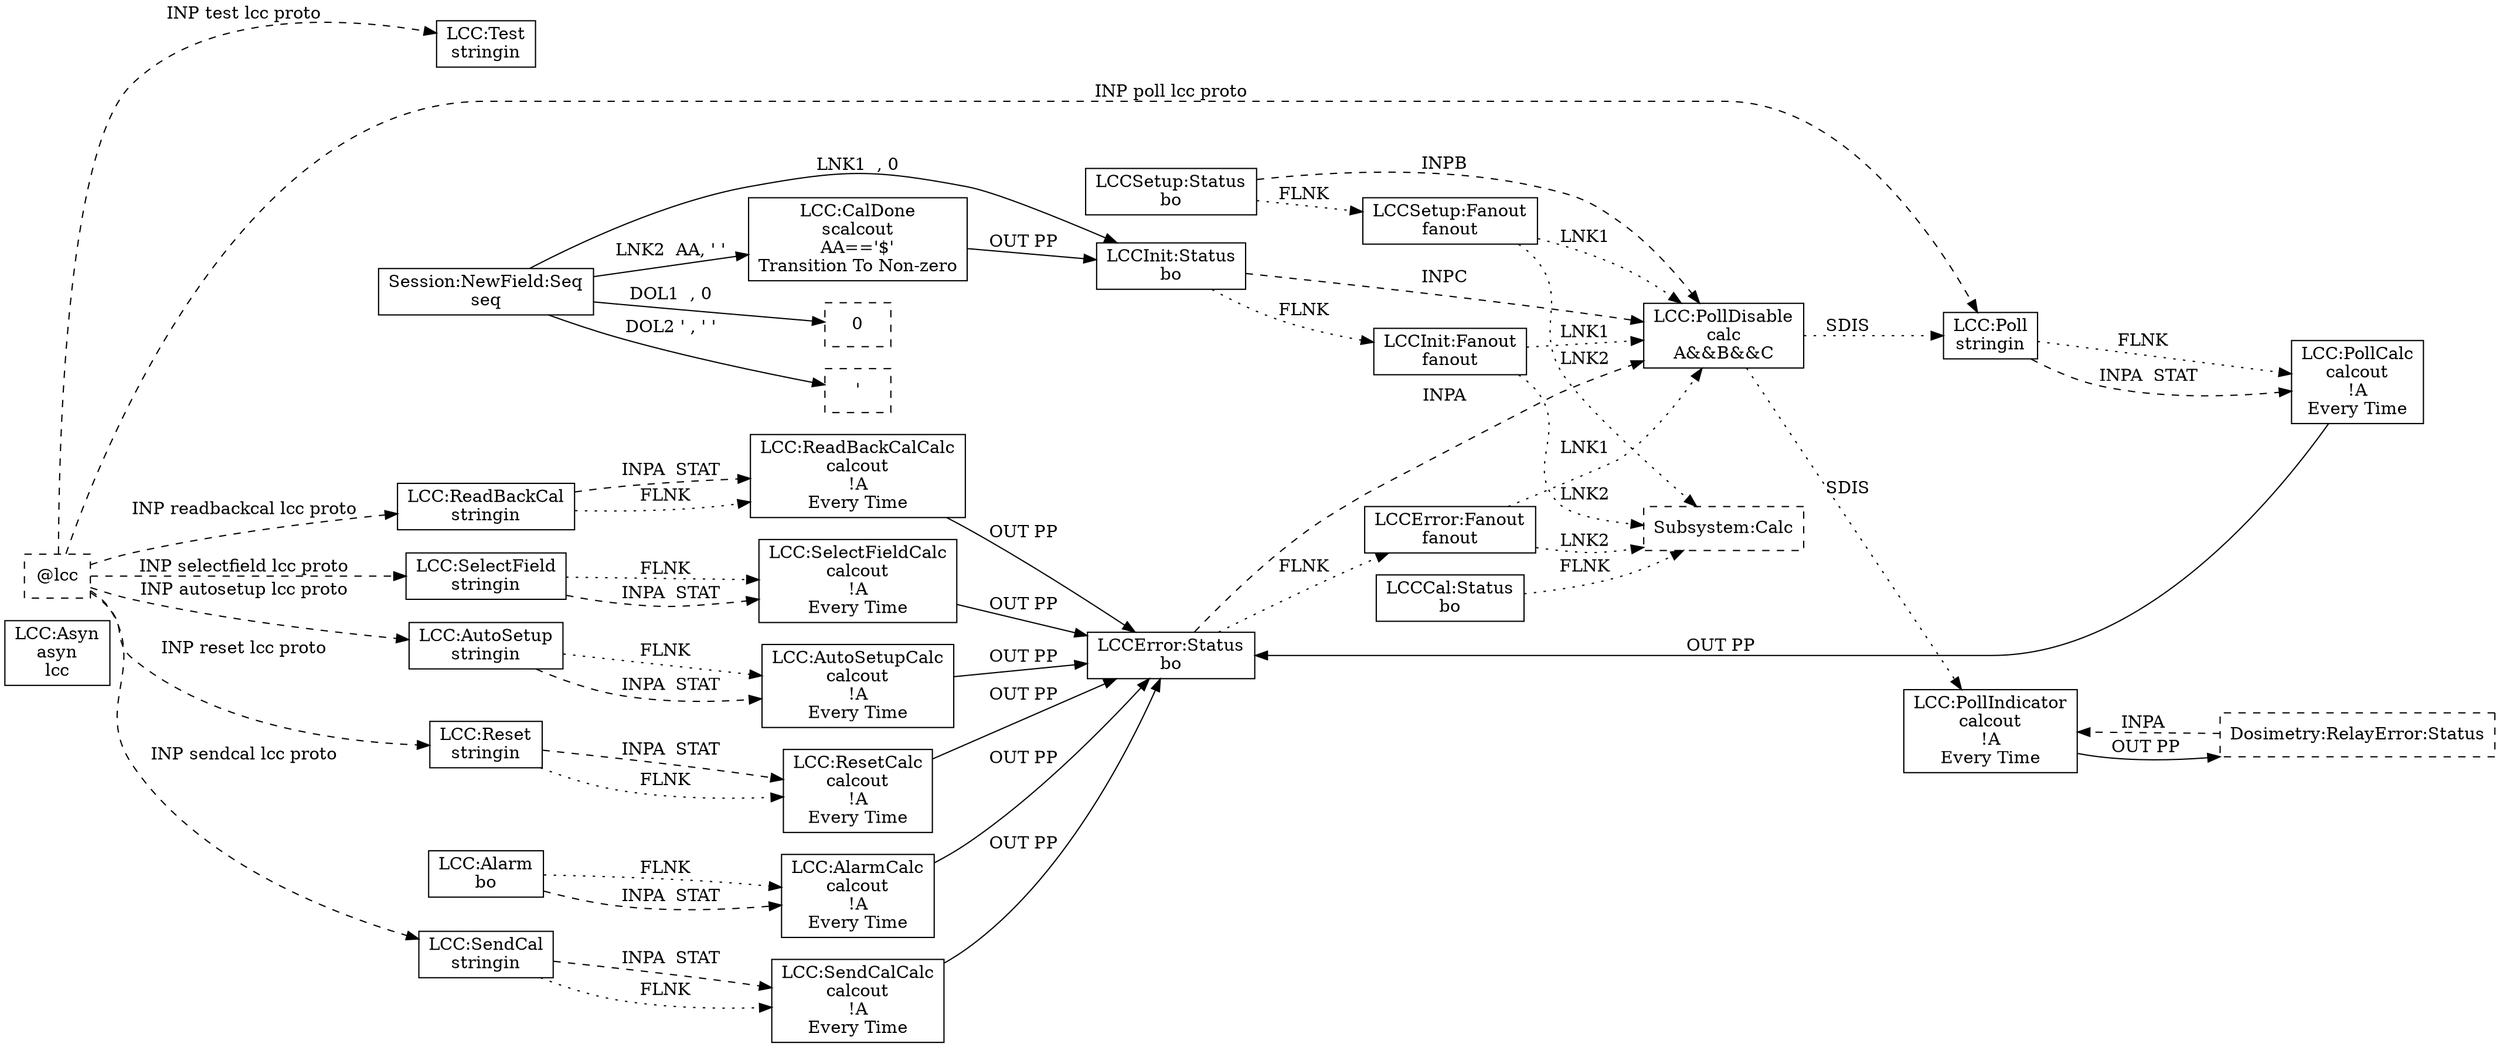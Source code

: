 digraph lcc {
  rankdir=LR;

  "LCC:Asyn" [ shape=box, label="LCC:Asyn\nasyn\nlcc" ]
  "LCC:Test" [ shape=box, label="LCC:Test\nstringin" ]
  "@lcc" -> "LCC:Test" [ label="INP test lcc proto", style="dashed" ]
  "LCC:Reset" [ shape=box, label="LCC:Reset\nstringin" ]
  "@lcc" -> "LCC:Reset" [ label="INP reset lcc proto", style="dashed" ]
  "LCC:Reset" -> "LCC:ResetCalc" [ label="FLNK  ", style="dotted" ]
  "LCC:PollDisable" [ shape=box, label="LCC:PollDisable\ncalc\nA&&B&&C" ]
  "LCCInit:Status" -> "LCC:PollDisable" [ label="INPC  ", style="dashed" ]
  "LCCSetup:Status" -> "LCC:PollDisable" [ label="INPB  ", style="dashed" ]
  "LCCError:Status" -> "LCC:PollDisable" [ label="INPA  ", style="dashed" ]
  "LCC:Poll" [ shape=box, label="LCC:Poll\nstringin" ]
  "@lcc" -> "LCC:Poll" [ label="INP poll lcc proto", style="dashed" ]
  "LCC:PollDisable" -> "LCC:Poll" [ label="SDIS  ", style="dotted" ]
  "LCC:Poll" -> "LCC:PollCalc" [ label="FLNK  ", style="dotted" ]
  "LCC:PollIndicator" [ shape=box, label="LCC:PollIndicator\ncalcout\n!A\nEvery Time" ]
  "LCC:PollDisable" -> "LCC:PollIndicator" [ label="SDIS  ", style="dotted" ]
  "Dosimetry:RelayError:Status" -> "LCC:PollIndicator" [ label="INPA  ", style="dashed" ]
  "LCC:PollIndicator" -> "Dosimetry:RelayError:Status" [ label="OUT PP ", style="solid" ]
  "LCC:SendCal" [ shape=box, label="LCC:SendCal\nstringin" ]
  "@lcc" -> "LCC:SendCal" [ label="INP sendcal lcc proto", style="dashed" ]
  "LCC:SendCal" -> "LCC:SendCalCalc" [ label="FLNK  ", style="dotted" ]
  "LCC:ReadBackCal" [ shape=box, label="LCC:ReadBackCal\nstringin" ]
  "@lcc" -> "LCC:ReadBackCal" [ label="INP readbackcal lcc proto", style="dashed" ]
  "LCC:ReadBackCal" -> "LCC:ReadBackCalCalc" [ label="FLNK  ", style="dotted" ]
  "LCC:SelectField" [ shape=box, label="LCC:SelectField\nstringin" ]
  "@lcc" -> "LCC:SelectField" [ label="INP selectfield lcc proto", style="dashed" ]
  "LCC:SelectField" -> "LCC:SelectFieldCalc" [ label="FLNK  ", style="dotted" ]
  "LCC:AutoSetup" [ shape=box, label="LCC:AutoSetup\nstringin" ]
  "@lcc" -> "LCC:AutoSetup" [ label="INP autosetup lcc proto", style="dashed" ]
  "LCC:AutoSetup" -> "LCC:AutoSetupCalc" [ label="FLNK  ", style="dotted" ]
  "LCC:ResetCalc" [ shape=box, label="LCC:ResetCalc\ncalcout\n!A\nEvery Time" ]
  "LCC:Reset" -> "LCC:ResetCalc" [ label="INPA  STAT", style="dashed" ]
  "LCC:ResetCalc" -> "LCCError:Status" [ label="OUT PP ", style="solid" ]
  "LCC:PollCalc" [ shape=box, label="LCC:PollCalc\ncalcout\n!A\nEvery Time" ]
  "LCC:Poll" -> "LCC:PollCalc" [ label="INPA  STAT", style="dashed" ]
  "LCC:PollCalc" -> "LCCError:Status" [ label="OUT PP ", style="solid" ]
  "LCC:SendCalCalc" [ shape=box, label="LCC:SendCalCalc\ncalcout\n!A\nEvery Time" ]
  "LCC:SendCal" -> "LCC:SendCalCalc" [ label="INPA  STAT", style="dashed" ]
  "LCC:SendCalCalc" -> "LCCError:Status" [ label="OUT PP ", style="solid" ]
  "LCC:ReadBackCalCalc" [ shape=box, label="LCC:ReadBackCalCalc\ncalcout\n!A\nEvery Time" ]
  "LCC:ReadBackCal" -> "LCC:ReadBackCalCalc" [ label="INPA  STAT", style="dashed" ]
  "LCC:ReadBackCalCalc" -> "LCCError:Status" [ label="OUT PP ", style="solid" ]
  "LCC:SelectFieldCalc" [ shape=box, label="LCC:SelectFieldCalc\ncalcout\n!A\nEvery Time" ]
  "LCC:SelectField" -> "LCC:SelectFieldCalc" [ label="INPA  STAT", style="dashed" ]
  "LCC:SelectFieldCalc" -> "LCCError:Status" [ label="OUT PP ", style="solid" ]
  "LCC:AutoSetupCalc" [ shape=box, label="LCC:AutoSetupCalc\ncalcout\n!A\nEvery Time" ]
  "LCC:AutoSetup" -> "LCC:AutoSetupCalc" [ label="INPA  STAT", style="dashed" ]
  "LCC:AutoSetupCalc" -> "LCCError:Status" [ label="OUT PP ", style="solid" ]
  "LCC:Alarm" [ shape=box, label="LCC:Alarm\nbo" ]
  "LCC:Alarm" -> "LCC:AlarmCalc" [ label="FLNK  ", style="dotted" ]
  "LCC:AlarmCalc" [ shape=box, label="LCC:AlarmCalc\ncalcout\n!A\nEvery Time" ]
  "LCC:Alarm" -> "LCC:AlarmCalc" [ label="INPA  STAT", style="dashed" ]
  "LCC:AlarmCalc" -> "LCCError:Status" [ label="OUT PP ", style="solid" ]
  "LCCError:Status" [ shape=box, label="LCCError:Status\nbo" ]
  "LCCError:Status" -> "LCCError:Fanout" [ label="FLNK  ", style="dotted" ]
  "LCCError:Fanout" [ shape=box, label="LCCError:Fanout\nfanout" ]
  "LCCError:Fanout" -> "LCC:PollDisable" [ label="LNK1  ", style="dotted" ]
  "LCCError:Fanout" -> "Subsystem:Calc" [ label="LNK2  ", style="dotted" ]
  "LCCSetup:Status" [ shape=box, label="LCCSetup:Status\nbo" ]
  "LCCSetup:Status" -> "LCCSetup:Fanout" [ label="FLNK  ", style="dotted" ]
  "LCCSetup:Fanout" [ shape=box, label="LCCSetup:Fanout\nfanout" ]
  "LCCSetup:Fanout" -> "LCC:PollDisable" [ label="LNK1  ", style="dotted" ]
  "LCCSetup:Fanout" -> "Subsystem:Calc" [ label="LNK2  ", style="dotted" ]
  "LCCCal:Status" [ shape=box, label="LCCCal:Status\nbo" ]
  "LCCCal:Status" -> "Subsystem:Calc" [ label="FLNK  ", style="dotted" ]
  "LCCInit:Status" [ shape=box, label="LCCInit:Status\nbo" ]
  "LCCInit:Status" -> "LCCInit:Fanout" [ label="FLNK  ", style="dotted" ]
  "LCCInit:Fanout" [ shape=box, label="LCCInit:Fanout\nfanout" ]
  "LCCInit:Fanout" -> "LCC:PollDisable" [ label="LNK1  ", style="dotted" ]
  "LCCInit:Fanout" -> "Subsystem:Calc" [ label="LNK2  ", style="dotted" ]
  "Session:NewField:Seq" [ shape=box, label="Session:NewField:Seq\nseq" ]
  "Session:NewField:Seq" -> "LCCInit:Status" [ label="LNK1  , 0", style="solid" ]
  "Session:NewField:Seq" -> "LCC:CalDone" [ label="LNK2  AA, ' '", style="solid" ]
  "Session:NewField:Seq" -> "'" [ label="DOL2 ' , ' '", style="solid" ]
  "Session:NewField:Seq" -> "0" [ label="DOL1  , 0", style="solid" ]
  "LCC:CalDone" [ shape=box, label="LCC:CalDone\nscalcout\nAA=='$'\nTransition To Non-zero" ]
  "LCC:CalDone" -> "LCCInit:Status" [ label="OUT PP ", style="solid" ]
  "Subsystem:Calc" [ shape=box, style=dashed ]
  "0" [ shape=box, style=dashed ]
  "@lcc" [ shape=box, style=dashed ]
  "Dosimetry:RelayError:Status" [ shape=box, style=dashed ]
  "'" [ shape=box, style=dashed ]

}
